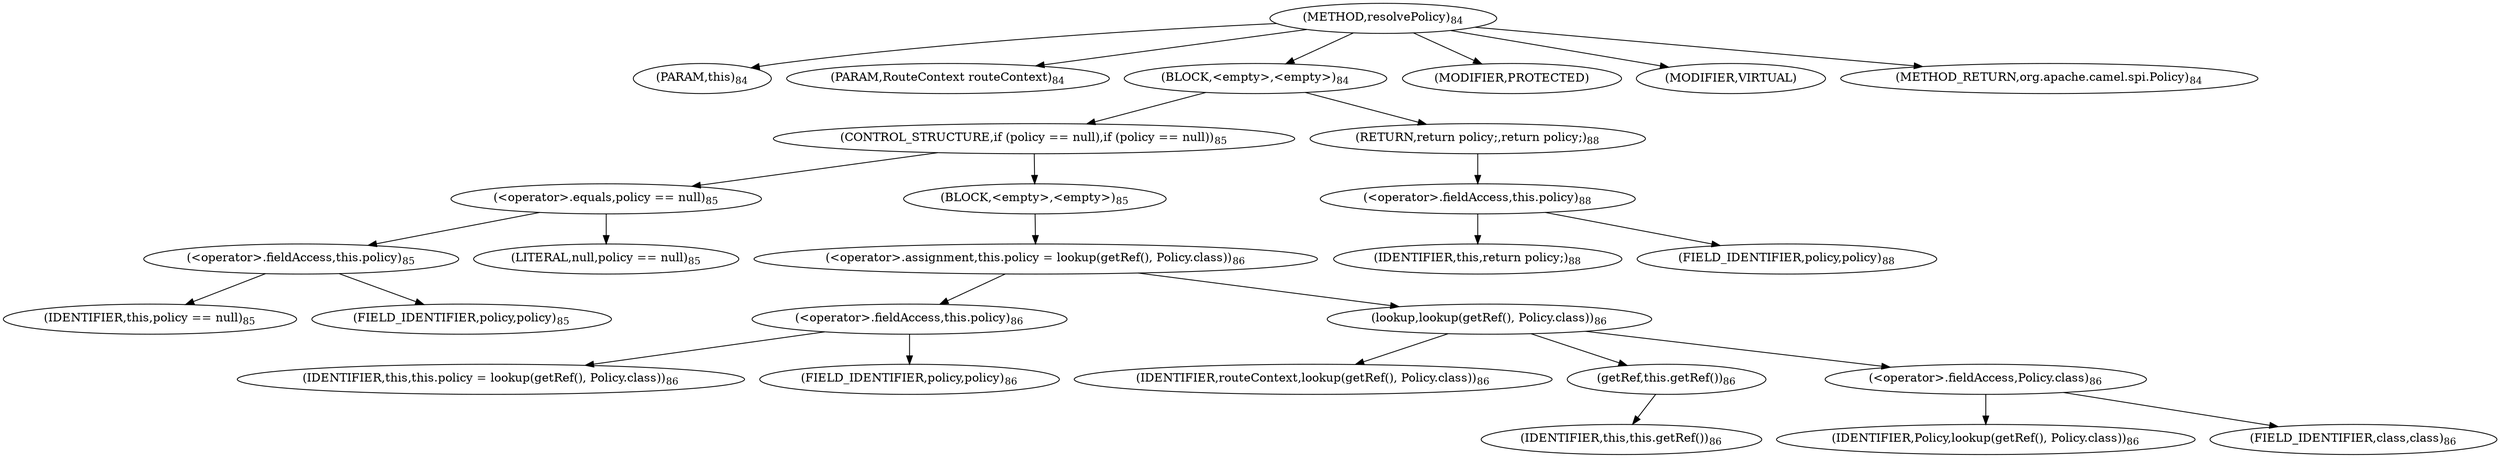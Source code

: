 digraph "resolvePolicy" {  
"154" [label = <(METHOD,resolvePolicy)<SUB>84</SUB>> ]
"14" [label = <(PARAM,this)<SUB>84</SUB>> ]
"155" [label = <(PARAM,RouteContext routeContext)<SUB>84</SUB>> ]
"156" [label = <(BLOCK,&lt;empty&gt;,&lt;empty&gt;)<SUB>84</SUB>> ]
"157" [label = <(CONTROL_STRUCTURE,if (policy == null),if (policy == null))<SUB>85</SUB>> ]
"158" [label = <(&lt;operator&gt;.equals,policy == null)<SUB>85</SUB>> ]
"159" [label = <(&lt;operator&gt;.fieldAccess,this.policy)<SUB>85</SUB>> ]
"160" [label = <(IDENTIFIER,this,policy == null)<SUB>85</SUB>> ]
"161" [label = <(FIELD_IDENTIFIER,policy,policy)<SUB>85</SUB>> ]
"162" [label = <(LITERAL,null,policy == null)<SUB>85</SUB>> ]
"163" [label = <(BLOCK,&lt;empty&gt;,&lt;empty&gt;)<SUB>85</SUB>> ]
"164" [label = <(&lt;operator&gt;.assignment,this.policy = lookup(getRef(), Policy.class))<SUB>86</SUB>> ]
"165" [label = <(&lt;operator&gt;.fieldAccess,this.policy)<SUB>86</SUB>> ]
"166" [label = <(IDENTIFIER,this,this.policy = lookup(getRef(), Policy.class))<SUB>86</SUB>> ]
"167" [label = <(FIELD_IDENTIFIER,policy,policy)<SUB>86</SUB>> ]
"168" [label = <(lookup,lookup(getRef(), Policy.class))<SUB>86</SUB>> ]
"169" [label = <(IDENTIFIER,routeContext,lookup(getRef(), Policy.class))<SUB>86</SUB>> ]
"170" [label = <(getRef,this.getRef())<SUB>86</SUB>> ]
"13" [label = <(IDENTIFIER,this,this.getRef())<SUB>86</SUB>> ]
"171" [label = <(&lt;operator&gt;.fieldAccess,Policy.class)<SUB>86</SUB>> ]
"172" [label = <(IDENTIFIER,Policy,lookup(getRef(), Policy.class))<SUB>86</SUB>> ]
"173" [label = <(FIELD_IDENTIFIER,class,class)<SUB>86</SUB>> ]
"174" [label = <(RETURN,return policy;,return policy;)<SUB>88</SUB>> ]
"175" [label = <(&lt;operator&gt;.fieldAccess,this.policy)<SUB>88</SUB>> ]
"176" [label = <(IDENTIFIER,this,return policy;)<SUB>88</SUB>> ]
"177" [label = <(FIELD_IDENTIFIER,policy,policy)<SUB>88</SUB>> ]
"178" [label = <(MODIFIER,PROTECTED)> ]
"179" [label = <(MODIFIER,VIRTUAL)> ]
"180" [label = <(METHOD_RETURN,org.apache.camel.spi.Policy)<SUB>84</SUB>> ]
  "154" -> "14" 
  "154" -> "155" 
  "154" -> "156" 
  "154" -> "178" 
  "154" -> "179" 
  "154" -> "180" 
  "156" -> "157" 
  "156" -> "174" 
  "157" -> "158" 
  "157" -> "163" 
  "158" -> "159" 
  "158" -> "162" 
  "159" -> "160" 
  "159" -> "161" 
  "163" -> "164" 
  "164" -> "165" 
  "164" -> "168" 
  "165" -> "166" 
  "165" -> "167" 
  "168" -> "169" 
  "168" -> "170" 
  "168" -> "171" 
  "170" -> "13" 
  "171" -> "172" 
  "171" -> "173" 
  "174" -> "175" 
  "175" -> "176" 
  "175" -> "177" 
}

